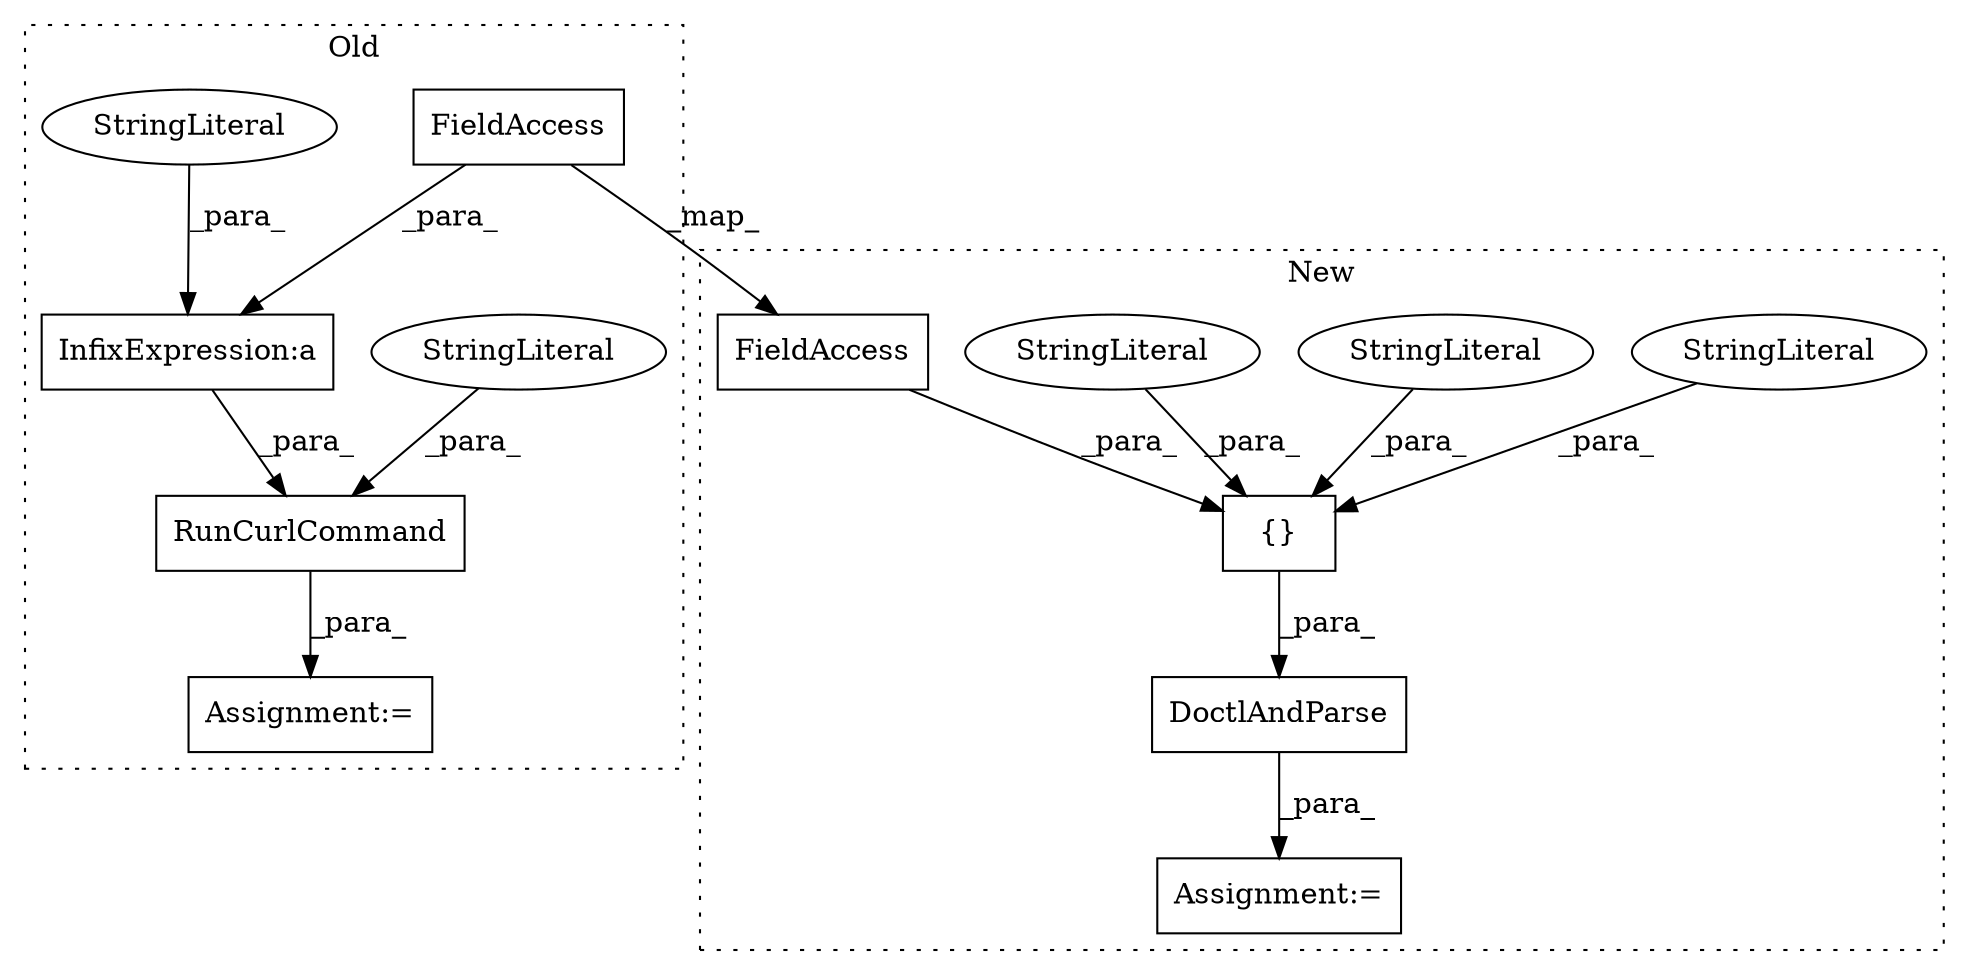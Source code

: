 digraph G {
subgraph cluster0 {
1 [label="RunCurlCommand" a="32" s="4535,4590" l="15,1" shape="box"];
3 [label="InfixExpression:a" a="27" s="4572" l="3" shape="box"];
5 [label="Assignment:=" a="7" s="4528" l="2" shape="box"];
7 [label="StringLiteral" a="45" s="4550" l="8" shape="ellipse"];
8 [label="StringLiteral" a="45" s="4559" l="13" shape="ellipse"];
12 [label="FieldAccess" a="22" s="4575" l="15" shape="box"];
label = "Old";
style="dotted";
}
subgraph cluster1 {
2 [label="DoctlAndParse" a="32" s="2650,2722" l="14,1" shape="box"];
4 [label="{}" a="4" s="2676,2721" l="1,1" shape="box"];
6 [label="Assignment:=" a="7" s="2643" l="2" shape="box"];
9 [label="StringLiteral" a="45" s="2697" l="8" shape="ellipse"];
10 [label="StringLiteral" a="45" s="2677" l="9" shape="ellipse"];
11 [label="StringLiteral" a="45" s="2687" l="9" shape="ellipse"];
13 [label="FieldAccess" a="22" s="2706" l="15" shape="box"];
label = "New";
style="dotted";
}
1 -> 5 [label="_para_"];
2 -> 6 [label="_para_"];
3 -> 1 [label="_para_"];
4 -> 2 [label="_para_"];
7 -> 1 [label="_para_"];
8 -> 3 [label="_para_"];
9 -> 4 [label="_para_"];
10 -> 4 [label="_para_"];
11 -> 4 [label="_para_"];
12 -> 3 [label="_para_"];
12 -> 13 [label="_map_"];
13 -> 4 [label="_para_"];
}
